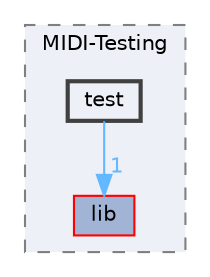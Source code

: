 digraph "C:/Users/Smon/source/MTAP-MIDI-Guitar-Converter/firmware/MIDI-Testing/test"
{
 // LATEX_PDF_SIZE
  bgcolor="transparent";
  edge [fontname=Helvetica,fontsize=10,labelfontname=Helvetica,labelfontsize=10];
  node [fontname=Helvetica,fontsize=10,shape=box,height=0.2,width=0.4];
  compound=true
  subgraph clusterdir_6bc3a76d1c909537939dc4ec93b93555 {
    graph [ bgcolor="#edf0f7", pencolor="grey50", label="MIDI-Testing", fontname=Helvetica,fontsize=10 style="filled,dashed", URL="dir_6bc3a76d1c909537939dc4ec93b93555.html",tooltip=""]
  dir_2eece4efa5fb6c11d2a68fc794e2ed49 [label="lib", fillcolor="#a2b4d6", color="red", style="filled", URL="dir_2eece4efa5fb6c11d2a68fc794e2ed49.html",tooltip=""];
  dir_f4a61472edfed2478976c628e24ac447 [label="test", fillcolor="#edf0f7", color="grey25", style="filled,bold", URL="dir_f4a61472edfed2478976c628e24ac447.html",tooltip=""];
  }
  dir_f4a61472edfed2478976c628e24ac447->dir_2eece4efa5fb6c11d2a68fc794e2ed49 [headlabel="1", labeldistance=1.5 headhref="dir_000009_000004.html" color="steelblue1" fontcolor="steelblue1"];
}
